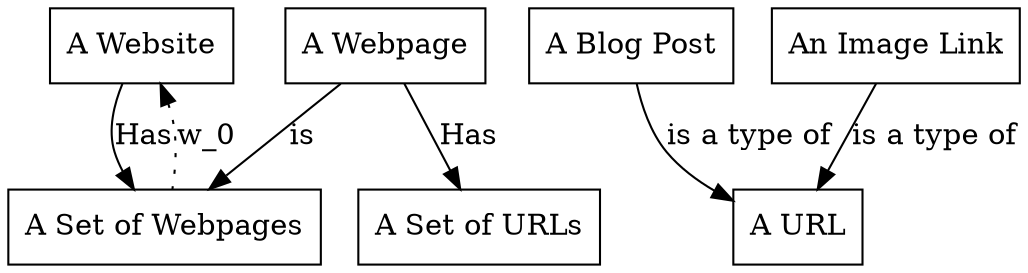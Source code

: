 digraph WebsiteStructure {
    rankdir=TB;
    node [shape=box];

    Website [label="A Website"];
    SetOfWebpages [label="A Set of Webpages"];
    Webpage [label="A Webpage"];
    SetOfURLs [label="A Set of URLs"];
    BlogPost [label="A Blog Post"];
    ImageLink [label="An Image Link"];
    URL [label="A URL"];
    
    Website -> SetOfWebpages [label="Has"];
    Webpage -> SetOfURLs [label="Has"];
    BlogPost -> URL [label="is a type of"];
    ImageLink -> URL [label="is a type of"];
    
    Website -> SetOfWebpages [label="w_0", style="dotted", dir=both, arrowType=none, arrowhead=none];
    Webpage -> SetOfWebpages [label="is", arrowhead=normal];
}
